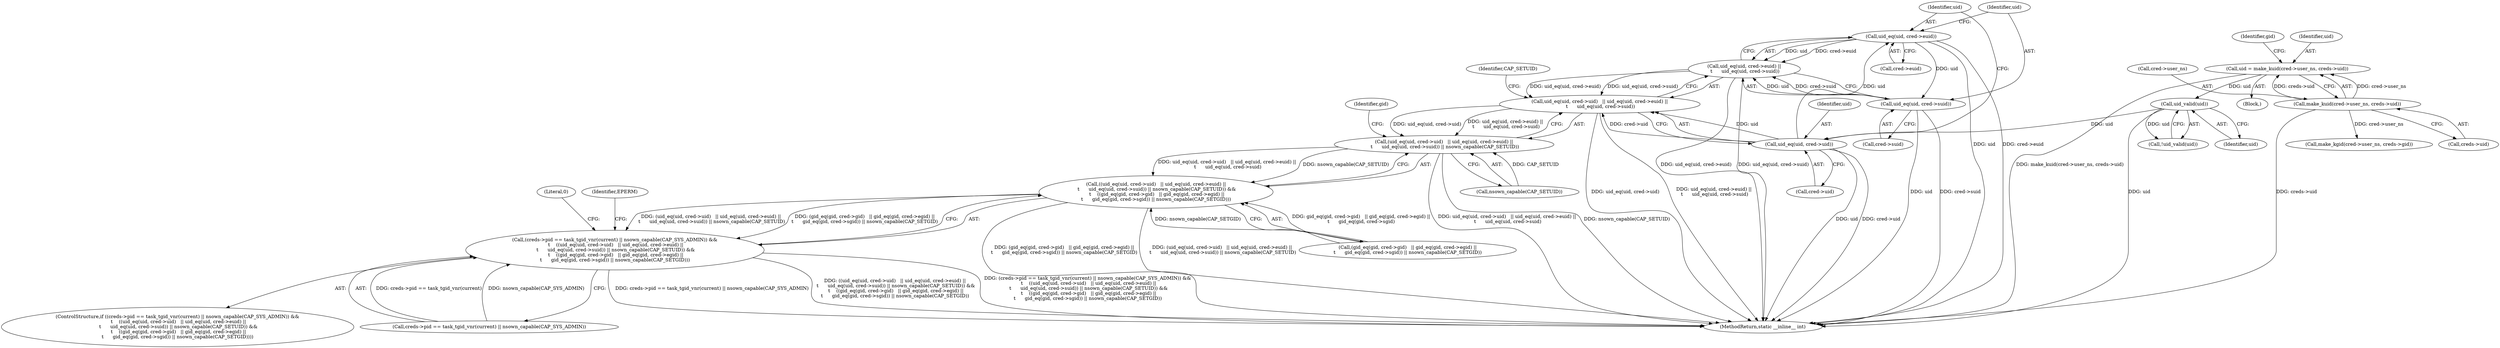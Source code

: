 digraph "1_linux_92f28d973cce45ef5823209aab3138eb45d8b349@pointer" {
"1000158" [label="(Call,uid_eq(uid, cred->euid))"];
"1000152" [label="(Call,uid_eq(uid, cred->uid))"];
"1000130" [label="(Call,uid_valid(uid))"];
"1000108" [label="(Call,uid = make_kuid(cred->user_ns, creds->uid))"];
"1000110" [label="(Call,make_kuid(cred->user_ns, creds->uid))"];
"1000157" [label="(Call,uid_eq(uid, cred->euid) ||\n \t      uid_eq(uid, cred->suid))"];
"1000151" [label="(Call,uid_eq(uid, cred->uid)   || uid_eq(uid, cred->euid) ||\n \t      uid_eq(uid, cred->suid))"];
"1000150" [label="(Call,(uid_eq(uid, cred->uid)   || uid_eq(uid, cred->euid) ||\n \t      uid_eq(uid, cred->suid)) || nsown_capable(CAP_SETUID))"];
"1000149" [label="(Call,((uid_eq(uid, cred->uid)   || uid_eq(uid, cred->euid) ||\n \t      uid_eq(uid, cred->suid)) || nsown_capable(CAP_SETUID)) &&\n \t    ((gid_eq(gid, cred->gid)   || gid_eq(gid, cred->egid) ||\n\t      gid_eq(gid, cred->sgid)) || nsown_capable(CAP_SETGID)))"];
"1000139" [label="(Call,(creds->pid == task_tgid_vnr(current) || nsown_capable(CAP_SYS_ADMIN)) &&\n \t    ((uid_eq(uid, cred->uid)   || uid_eq(uid, cred->euid) ||\n \t      uid_eq(uid, cred->suid)) || nsown_capable(CAP_SETUID)) &&\n \t    ((gid_eq(gid, cred->gid)   || gid_eq(gid, cred->egid) ||\n\t      gid_eq(gid, cred->sgid)) || nsown_capable(CAP_SETGID)))"];
"1000163" [label="(Call,uid_eq(uid, cred->suid))"];
"1000130" [label="(Call,uid_valid(uid))"];
"1000131" [label="(Identifier,uid)"];
"1000192" [label="(Literal,0)"];
"1000140" [label="(Call,creds->pid == task_tgid_vnr(current) || nsown_capable(CAP_SYS_ADMIN))"];
"1000165" [label="(Call,cred->suid)"];
"1000119" [label="(Identifier,gid)"];
"1000170" [label="(Call,(gid_eq(gid, cred->gid)   || gid_eq(gid, cred->egid) ||\n\t      gid_eq(gid, cred->sgid)) || nsown_capable(CAP_SETGID))"];
"1000150" [label="(Call,(uid_eq(uid, cred->uid)   || uid_eq(uid, cred->euid) ||\n \t      uid_eq(uid, cred->suid)) || nsown_capable(CAP_SETUID))"];
"1000164" [label="(Identifier,uid)"];
"1000163" [label="(Call,uid_eq(uid, cred->suid))"];
"1000168" [label="(Call,nsown_capable(CAP_SETUID))"];
"1000152" [label="(Call,uid_eq(uid, cred->uid))"];
"1000114" [label="(Call,creds->uid)"];
"1000159" [label="(Identifier,uid)"];
"1000138" [label="(ControlStructure,if ((creds->pid == task_tgid_vnr(current) || nsown_capable(CAP_SYS_ADMIN)) &&\n \t    ((uid_eq(uid, cred->uid)   || uid_eq(uid, cred->euid) ||\n \t      uid_eq(uid, cred->suid)) || nsown_capable(CAP_SETUID)) &&\n \t    ((gid_eq(gid, cred->gid)   || gid_eq(gid, cred->egid) ||\n\t      gid_eq(gid, cred->sgid)) || nsown_capable(CAP_SETGID))))"];
"1000111" [label="(Call,cred->user_ns)"];
"1000108" [label="(Call,uid = make_kuid(cred->user_ns, creds->uid))"];
"1000195" [label="(Identifier,EPERM)"];
"1000196" [label="(MethodReturn,static __inline__ int)"];
"1000157" [label="(Call,uid_eq(uid, cred->euid) ||\n \t      uid_eq(uid, cred->suid))"];
"1000109" [label="(Identifier,uid)"];
"1000158" [label="(Call,uid_eq(uid, cred->euid))"];
"1000139" [label="(Call,(creds->pid == task_tgid_vnr(current) || nsown_capable(CAP_SYS_ADMIN)) &&\n \t    ((uid_eq(uid, cred->uid)   || uid_eq(uid, cred->euid) ||\n \t      uid_eq(uid, cred->suid)) || nsown_capable(CAP_SETUID)) &&\n \t    ((gid_eq(gid, cred->gid)   || gid_eq(gid, cred->egid) ||\n\t      gid_eq(gid, cred->sgid)) || nsown_capable(CAP_SETGID)))"];
"1000169" [label="(Identifier,CAP_SETUID)"];
"1000153" [label="(Identifier,uid)"];
"1000120" [label="(Call,make_kgid(cred->user_ns, creds->gid))"];
"1000173" [label="(Identifier,gid)"];
"1000149" [label="(Call,((uid_eq(uid, cred->uid)   || uid_eq(uid, cred->euid) ||\n \t      uid_eq(uid, cred->suid)) || nsown_capable(CAP_SETUID)) &&\n \t    ((gid_eq(gid, cred->gid)   || gid_eq(gid, cred->egid) ||\n\t      gid_eq(gid, cred->sgid)) || nsown_capable(CAP_SETGID)))"];
"1000151" [label="(Call,uid_eq(uid, cred->uid)   || uid_eq(uid, cred->euid) ||\n \t      uid_eq(uid, cred->suid))"];
"1000110" [label="(Call,make_kuid(cred->user_ns, creds->uid))"];
"1000129" [label="(Call,!uid_valid(uid))"];
"1000154" [label="(Call,cred->uid)"];
"1000160" [label="(Call,cred->euid)"];
"1000102" [label="(Block,)"];
"1000158" -> "1000157"  [label="AST: "];
"1000158" -> "1000160"  [label="CFG: "];
"1000159" -> "1000158"  [label="AST: "];
"1000160" -> "1000158"  [label="AST: "];
"1000164" -> "1000158"  [label="CFG: "];
"1000157" -> "1000158"  [label="CFG: "];
"1000158" -> "1000196"  [label="DDG: uid"];
"1000158" -> "1000196"  [label="DDG: cred->euid"];
"1000158" -> "1000157"  [label="DDG: uid"];
"1000158" -> "1000157"  [label="DDG: cred->euid"];
"1000152" -> "1000158"  [label="DDG: uid"];
"1000158" -> "1000163"  [label="DDG: uid"];
"1000152" -> "1000151"  [label="AST: "];
"1000152" -> "1000154"  [label="CFG: "];
"1000153" -> "1000152"  [label="AST: "];
"1000154" -> "1000152"  [label="AST: "];
"1000159" -> "1000152"  [label="CFG: "];
"1000151" -> "1000152"  [label="CFG: "];
"1000152" -> "1000196"  [label="DDG: uid"];
"1000152" -> "1000196"  [label="DDG: cred->uid"];
"1000152" -> "1000151"  [label="DDG: uid"];
"1000152" -> "1000151"  [label="DDG: cred->uid"];
"1000130" -> "1000152"  [label="DDG: uid"];
"1000130" -> "1000129"  [label="AST: "];
"1000130" -> "1000131"  [label="CFG: "];
"1000131" -> "1000130"  [label="AST: "];
"1000129" -> "1000130"  [label="CFG: "];
"1000130" -> "1000196"  [label="DDG: uid"];
"1000130" -> "1000129"  [label="DDG: uid"];
"1000108" -> "1000130"  [label="DDG: uid"];
"1000108" -> "1000102"  [label="AST: "];
"1000108" -> "1000110"  [label="CFG: "];
"1000109" -> "1000108"  [label="AST: "];
"1000110" -> "1000108"  [label="AST: "];
"1000119" -> "1000108"  [label="CFG: "];
"1000108" -> "1000196"  [label="DDG: make_kuid(cred->user_ns, creds->uid)"];
"1000110" -> "1000108"  [label="DDG: cred->user_ns"];
"1000110" -> "1000108"  [label="DDG: creds->uid"];
"1000110" -> "1000114"  [label="CFG: "];
"1000111" -> "1000110"  [label="AST: "];
"1000114" -> "1000110"  [label="AST: "];
"1000110" -> "1000196"  [label="DDG: creds->uid"];
"1000110" -> "1000120"  [label="DDG: cred->user_ns"];
"1000157" -> "1000151"  [label="AST: "];
"1000157" -> "1000163"  [label="CFG: "];
"1000163" -> "1000157"  [label="AST: "];
"1000151" -> "1000157"  [label="CFG: "];
"1000157" -> "1000196"  [label="DDG: uid_eq(uid, cred->euid)"];
"1000157" -> "1000196"  [label="DDG: uid_eq(uid, cred->suid)"];
"1000157" -> "1000151"  [label="DDG: uid_eq(uid, cred->euid)"];
"1000157" -> "1000151"  [label="DDG: uid_eq(uid, cred->suid)"];
"1000163" -> "1000157"  [label="DDG: uid"];
"1000163" -> "1000157"  [label="DDG: cred->suid"];
"1000151" -> "1000150"  [label="AST: "];
"1000169" -> "1000151"  [label="CFG: "];
"1000150" -> "1000151"  [label="CFG: "];
"1000151" -> "1000196"  [label="DDG: uid_eq(uid, cred->euid) ||\n \t      uid_eq(uid, cred->suid)"];
"1000151" -> "1000196"  [label="DDG: uid_eq(uid, cred->uid)"];
"1000151" -> "1000150"  [label="DDG: uid_eq(uid, cred->uid)"];
"1000151" -> "1000150"  [label="DDG: uid_eq(uid, cred->euid) ||\n \t      uid_eq(uid, cred->suid)"];
"1000150" -> "1000149"  [label="AST: "];
"1000150" -> "1000168"  [label="CFG: "];
"1000168" -> "1000150"  [label="AST: "];
"1000173" -> "1000150"  [label="CFG: "];
"1000149" -> "1000150"  [label="CFG: "];
"1000150" -> "1000196"  [label="DDG: uid_eq(uid, cred->uid)   || uid_eq(uid, cred->euid) ||\n \t      uid_eq(uid, cred->suid)"];
"1000150" -> "1000196"  [label="DDG: nsown_capable(CAP_SETUID)"];
"1000150" -> "1000149"  [label="DDG: uid_eq(uid, cred->uid)   || uid_eq(uid, cred->euid) ||\n \t      uid_eq(uid, cred->suid)"];
"1000150" -> "1000149"  [label="DDG: nsown_capable(CAP_SETUID)"];
"1000168" -> "1000150"  [label="DDG: CAP_SETUID"];
"1000149" -> "1000139"  [label="AST: "];
"1000149" -> "1000170"  [label="CFG: "];
"1000170" -> "1000149"  [label="AST: "];
"1000139" -> "1000149"  [label="CFG: "];
"1000149" -> "1000196"  [label="DDG: (gid_eq(gid, cred->gid)   || gid_eq(gid, cred->egid) ||\n\t      gid_eq(gid, cred->sgid)) || nsown_capable(CAP_SETGID)"];
"1000149" -> "1000196"  [label="DDG: (uid_eq(uid, cred->uid)   || uid_eq(uid, cred->euid) ||\n \t      uid_eq(uid, cred->suid)) || nsown_capable(CAP_SETUID)"];
"1000149" -> "1000139"  [label="DDG: (uid_eq(uid, cred->uid)   || uid_eq(uid, cred->euid) ||\n \t      uid_eq(uid, cred->suid)) || nsown_capable(CAP_SETUID)"];
"1000149" -> "1000139"  [label="DDG: (gid_eq(gid, cred->gid)   || gid_eq(gid, cred->egid) ||\n\t      gid_eq(gid, cred->sgid)) || nsown_capable(CAP_SETGID)"];
"1000170" -> "1000149"  [label="DDG: gid_eq(gid, cred->gid)   || gid_eq(gid, cred->egid) ||\n\t      gid_eq(gid, cred->sgid)"];
"1000170" -> "1000149"  [label="DDG: nsown_capable(CAP_SETGID)"];
"1000139" -> "1000138"  [label="AST: "];
"1000139" -> "1000140"  [label="CFG: "];
"1000140" -> "1000139"  [label="AST: "];
"1000192" -> "1000139"  [label="CFG: "];
"1000195" -> "1000139"  [label="CFG: "];
"1000139" -> "1000196"  [label="DDG: (creds->pid == task_tgid_vnr(current) || nsown_capable(CAP_SYS_ADMIN)) &&\n \t    ((uid_eq(uid, cred->uid)   || uid_eq(uid, cred->euid) ||\n \t      uid_eq(uid, cred->suid)) || nsown_capable(CAP_SETUID)) &&\n \t    ((gid_eq(gid, cred->gid)   || gid_eq(gid, cred->egid) ||\n\t      gid_eq(gid, cred->sgid)) || nsown_capable(CAP_SETGID))"];
"1000139" -> "1000196"  [label="DDG: creds->pid == task_tgid_vnr(current) || nsown_capable(CAP_SYS_ADMIN)"];
"1000139" -> "1000196"  [label="DDG: ((uid_eq(uid, cred->uid)   || uid_eq(uid, cred->euid) ||\n \t      uid_eq(uid, cred->suid)) || nsown_capable(CAP_SETUID)) &&\n \t    ((gid_eq(gid, cred->gid)   || gid_eq(gid, cred->egid) ||\n\t      gid_eq(gid, cred->sgid)) || nsown_capable(CAP_SETGID))"];
"1000140" -> "1000139"  [label="DDG: creds->pid == task_tgid_vnr(current)"];
"1000140" -> "1000139"  [label="DDG: nsown_capable(CAP_SYS_ADMIN)"];
"1000163" -> "1000165"  [label="CFG: "];
"1000164" -> "1000163"  [label="AST: "];
"1000165" -> "1000163"  [label="AST: "];
"1000163" -> "1000196"  [label="DDG: uid"];
"1000163" -> "1000196"  [label="DDG: cred->suid"];
}
